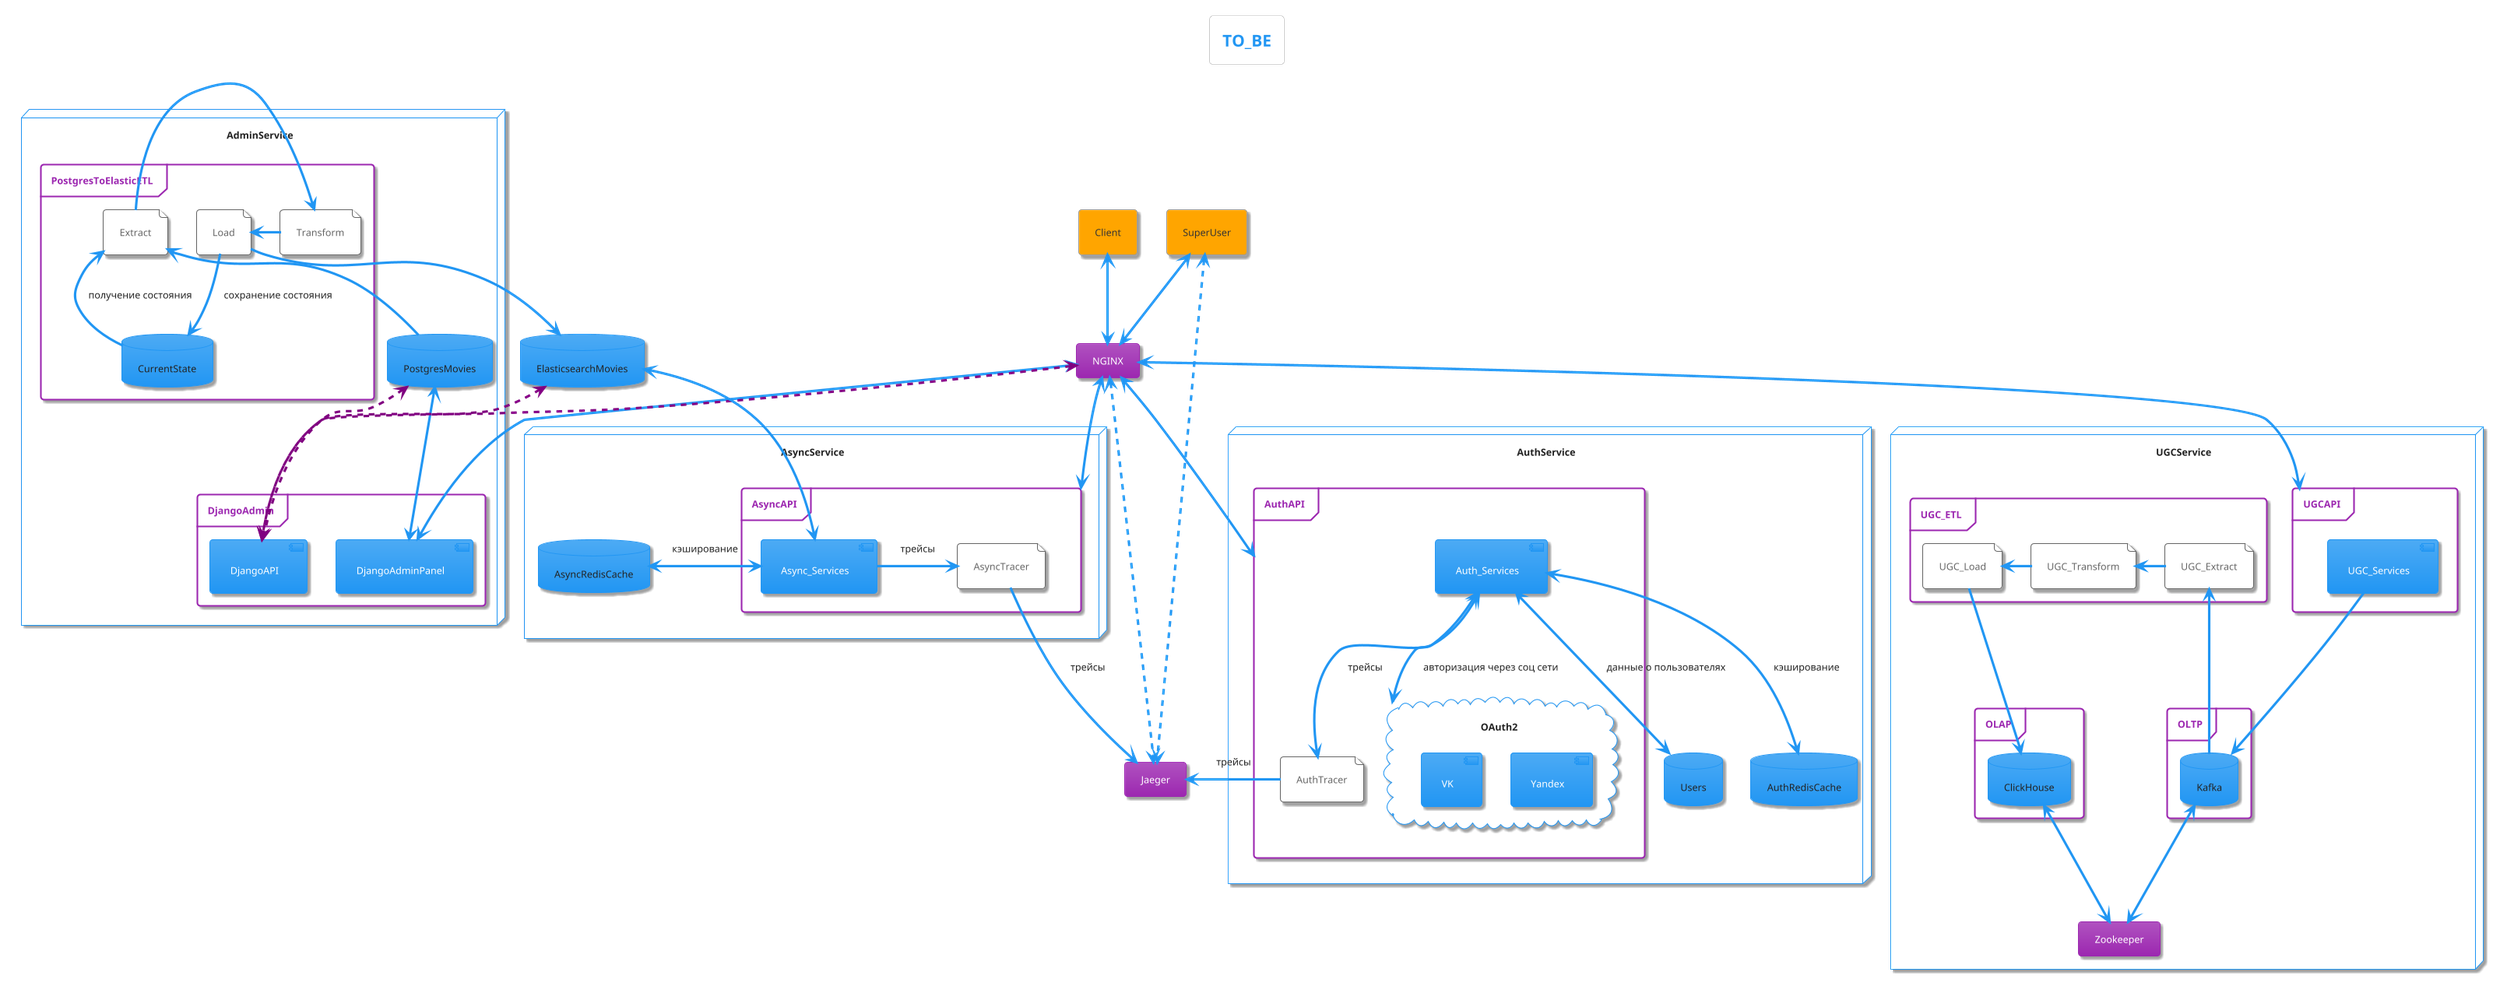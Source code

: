@startuml to_be
!theme materia
skinparam componentStyle uml2

title TO_BE

agent Client
agent SuperUser
card NGINX
card Jaeger
database ElasticsearchMovies


node AdminService {
    frame DjangoAdmin {
        component DjangoAPI
        component DjangoAdminPanel
    }

    database PostgresMovies

    frame PostgresToElasticETL {
        database CurrentState
        file Extract
        file Transform
        file Load

        CurrentState -up-> Extract: получение состояния
        Load -> CurrentState: сохранение состояния
        
        Extract -left-> Transform
        Transform -left-> Load
    }
}


node AsyncService {
    database AsyncRedisCache
    frame AsyncAPI {
        component Async_Services
        file AsyncTracer
    }

    Async_Services <-> AsyncRedisCache: кэширование
    Async_Services -> AsyncTracer: трейсы
    AsyncTracer -> Jaeger: трейсы
}


node AuthService {
    database Users
    database AuthRedisCache
    frame AuthAPI {
        component Auth_Services
        file AuthTracer
        cloud OAuth2 {
            component Yandex
            component VK
        }
    }
    
    Auth_Services <--> Users: данные о пользователях
    Auth_Services <--> AuthTracer: трейсы
    Auth_Services <--> OAuth2: авторизация через соц сети
    Auth_Services <--> AuthRedisCache: кэширование
    
    AuthTracer -> Jaeger: трейсы
}

node UGCService {
    card Zookeeper
    frame UGCAPI {
        component UGC_Services
    }

    frame OLTP {
        database Kafka
    }
    
    UGC_Services --> Kafka

    frame UGC_ETL{
        file UGC_Extract
        file UGC_Transform
        file UGC_Load
    }

    frame OLAP {
        database ClickHouse
    }

    Zookeeper <-up-> Kafka
    Zookeeper <-up-> ClickHouse

    Kafka -up-> UGC_Extract
    UGC_Extract -left-> UGC_Transform
    UGC_Transform -left-> UGC_Load
    UGC_Load --> ClickHouse

}

Client <--> NGINX 
SuperUser <--> NGINX
NGINX <--> DjangoAdminPanel
NGINX <.[#Purple].> DjangoAPI
NGINX <--> AsyncAPI
NGINX <--> AuthAPI
NGINX <..> Jaeger
NGINX <-down-> UGCAPI

PostgresMovies -up-> Extract
PostgresMovies <.[#Purple].> DjangoAPI
PostgresMovies <--> DjangoAdminPanel

Load -> ElasticsearchMovies
ElasticsearchMovies <--> Async_Services
ElasticsearchMovies <.[#Purple].> DjangoAPI

SuperUser <.> Jaeger

@enduml